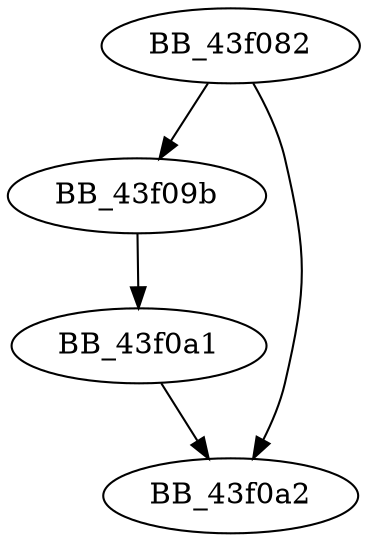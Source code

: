 DiGraph unknown_libname_75{
BB_43f082->BB_43f09b
BB_43f082->BB_43f0a2
BB_43f09b->BB_43f0a1
BB_43f0a1->BB_43f0a2
}
